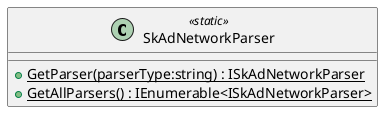 @startuml
class SkAdNetworkParser <<static>> {
    + {static} GetParser(parserType:string) : ISkAdNetworkParser
    + {static} GetAllParsers() : IEnumerable<ISkAdNetworkParser>
}
@enduml
